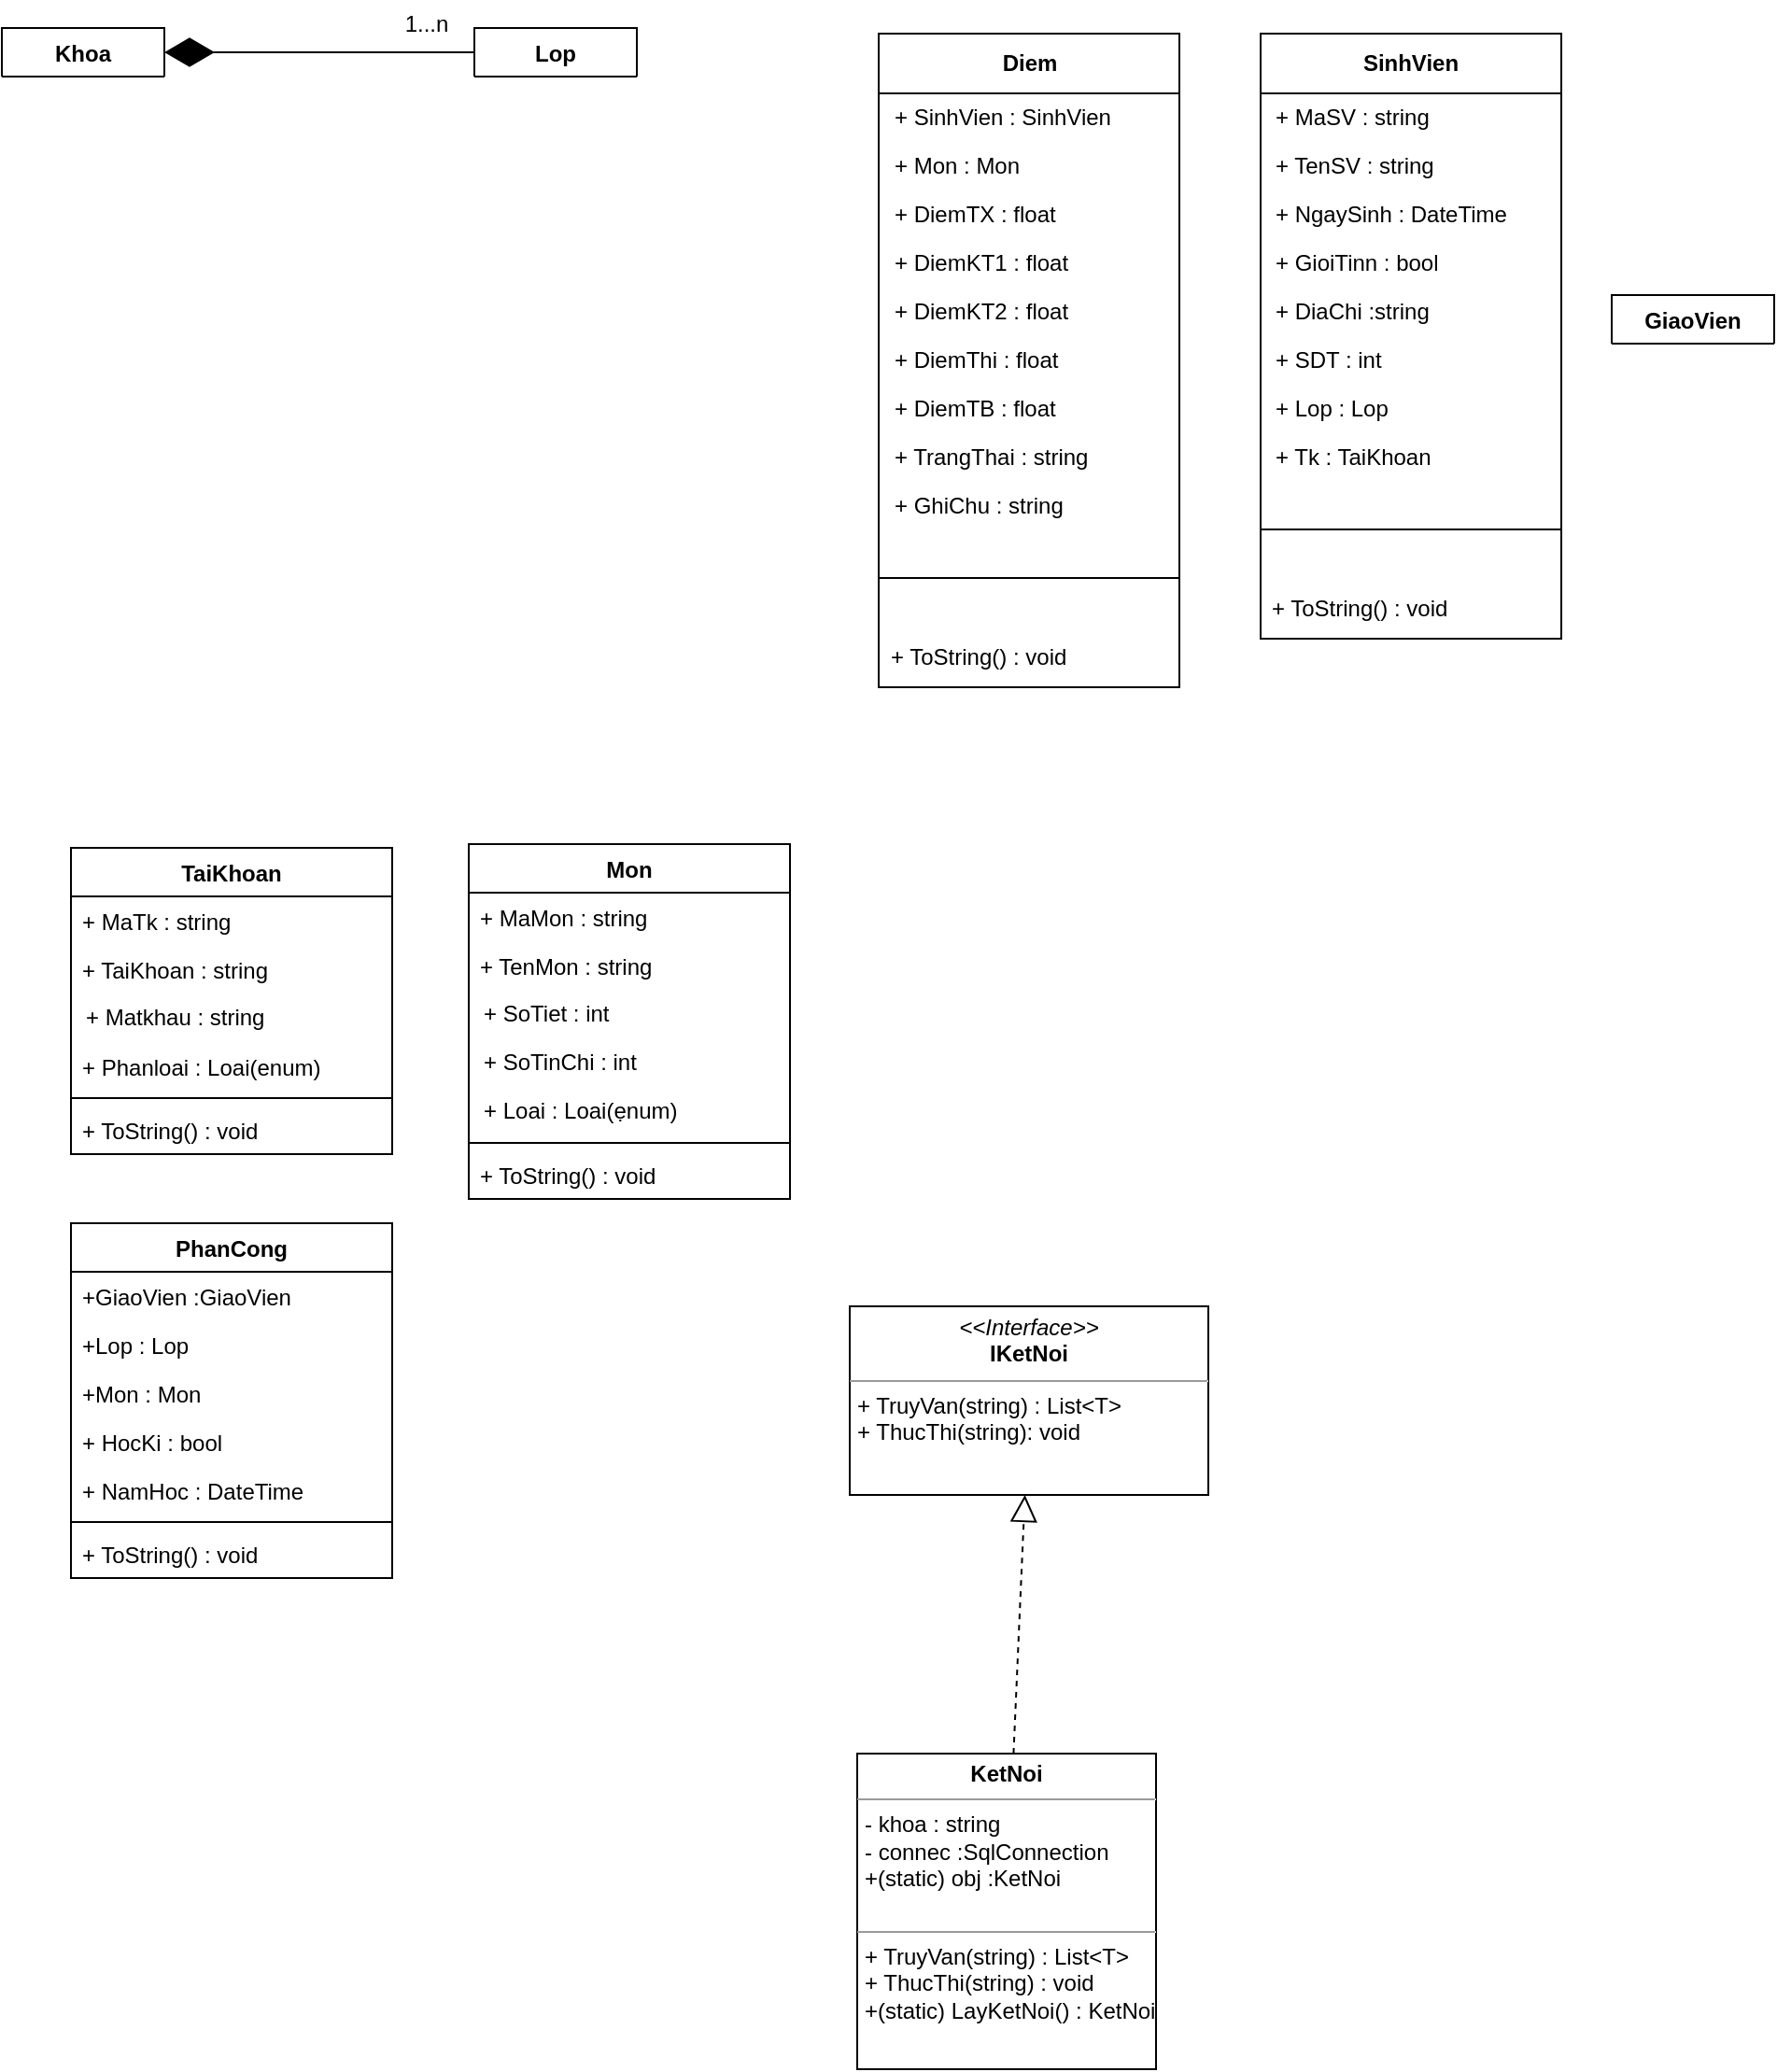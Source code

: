 <mxfile version="21.7.5" type="device">
  <diagram name="Page-1" id="QsWFLF-11UJMXmpPRsqb">
    <mxGraphModel dx="1264" dy="1356" grid="0" gridSize="10" guides="1" tooltips="1" connect="1" arrows="1" fold="1" page="0" pageScale="1" pageWidth="850" pageHeight="1100" math="0" shadow="0">
      <root>
        <mxCell id="0" />
        <mxCell id="1" parent="0" />
        <object label="Diem" MaSV="string" TenSV="string" NgaySinh="DateTime" DiaChi="string" SDT="int" MaLop="Lop" MaTk="TaiKhoan" id="J2x1u3XhuQ61lxwwrDlp-1">
          <mxCell style="swimlane;fontStyle=1;align=center;verticalAlign=middle;childLayout=stackLayout;horizontal=1;startSize=32;horizontalStack=0;resizeParent=1;resizeParentMax=0;resizeLast=0;collapsible=1;marginBottom=0;whiteSpace=wrap;html=1;" vertex="1" parent="1">
            <mxGeometry x="251.5" y="-693" width="161" height="350" as="geometry">
              <mxRectangle x="309" y="-292" width="86" height="26" as="alternateBounds" />
            </mxGeometry>
          </mxCell>
        </object>
        <mxCell id="J2x1u3XhuQ61lxwwrDlp-6" value="+ SinhVien : SinhVien" style="text;html=1;align=left;verticalAlign=middle;resizable=0;points=[];autosize=1;strokeColor=none;fillColor=none;spacingLeft=6;" vertex="1" parent="J2x1u3XhuQ61lxwwrDlp-1">
          <mxGeometry y="32" width="161" height="26" as="geometry" />
        </mxCell>
        <mxCell id="J2x1u3XhuQ61lxwwrDlp-5" value="+ Mon : Mon" style="text;html=1;align=left;verticalAlign=middle;resizable=0;points=[];autosize=1;strokeColor=none;fillColor=none;spacingLeft=6;" vertex="1" parent="J2x1u3XhuQ61lxwwrDlp-1">
          <mxGeometry y="58" width="161" height="26" as="geometry" />
        </mxCell>
        <mxCell id="J2x1u3XhuQ61lxwwrDlp-7" value="+ DiemTX : float" style="text;html=1;align=left;verticalAlign=middle;resizable=0;points=[];autosize=1;strokeColor=none;fillColor=none;spacingLeft=6;" vertex="1" parent="J2x1u3XhuQ61lxwwrDlp-1">
          <mxGeometry y="84" width="161" height="26" as="geometry" />
        </mxCell>
        <mxCell id="J2x1u3XhuQ61lxwwrDlp-9" value="+ DiemKT1 : float" style="text;html=1;align=left;verticalAlign=middle;resizable=0;points=[];autosize=1;strokeColor=none;fillColor=none;spacingLeft=6;" vertex="1" parent="J2x1u3XhuQ61lxwwrDlp-1">
          <mxGeometry y="110" width="161" height="26" as="geometry" />
        </mxCell>
        <mxCell id="J2x1u3XhuQ61lxwwrDlp-10" value="+ DiemKT2 : float" style="text;html=1;align=left;verticalAlign=middle;resizable=0;points=[];autosize=1;strokeColor=none;fillColor=none;spacingLeft=6;" vertex="1" parent="J2x1u3XhuQ61lxwwrDlp-1">
          <mxGeometry y="136" width="161" height="26" as="geometry" />
        </mxCell>
        <mxCell id="J2x1u3XhuQ61lxwwrDlp-11" value="+ DiemThi : float" style="text;html=1;align=left;verticalAlign=middle;resizable=0;points=[];autosize=1;strokeColor=none;fillColor=none;spacingLeft=6;" vertex="1" parent="J2x1u3XhuQ61lxwwrDlp-1">
          <mxGeometry y="162" width="161" height="26" as="geometry" />
        </mxCell>
        <mxCell id="J2x1u3XhuQ61lxwwrDlp-12" value="+ DiemTB : float" style="text;html=1;align=left;verticalAlign=middle;resizable=0;points=[];autosize=1;strokeColor=none;fillColor=none;spacingLeft=6;" vertex="1" parent="J2x1u3XhuQ61lxwwrDlp-1">
          <mxGeometry y="188" width="161" height="26" as="geometry" />
        </mxCell>
        <mxCell id="J2x1u3XhuQ61lxwwrDlp-13" value="+ TrangThai : string" style="text;html=1;align=left;verticalAlign=middle;resizable=0;points=[];autosize=1;strokeColor=none;fillColor=none;spacingLeft=6;" vertex="1" parent="J2x1u3XhuQ61lxwwrDlp-1">
          <mxGeometry y="214" width="161" height="26" as="geometry" />
        </mxCell>
        <mxCell id="J2x1u3XhuQ61lxwwrDlp-83" value="+ GhiChu : string" style="text;html=1;align=left;verticalAlign=middle;resizable=0;points=[];autosize=1;strokeColor=none;fillColor=none;spacingLeft=6;" vertex="1" parent="J2x1u3XhuQ61lxwwrDlp-1">
          <mxGeometry y="240" width="161" height="26" as="geometry" />
        </mxCell>
        <mxCell id="J2x1u3XhuQ61lxwwrDlp-3" value="" style="line;strokeWidth=1;fillColor=none;align=left;verticalAlign=middle;spacingTop=-1;spacingLeft=3;spacingRight=3;rotatable=0;labelPosition=right;points=[];portConstraint=eastwest;strokeColor=inherit;" vertex="1" parent="J2x1u3XhuQ61lxwwrDlp-1">
          <mxGeometry y="266" width="161" height="51" as="geometry" />
        </mxCell>
        <mxCell id="J2x1u3XhuQ61lxwwrDlp-4" value="+ ToString() : void" style="text;strokeColor=none;fillColor=none;align=left;verticalAlign=middle;spacingLeft=4;spacingRight=4;overflow=hidden;rotatable=0;points=[[0,0.5],[1,0.5]];portConstraint=eastwest;whiteSpace=wrap;html=1;" vertex="1" parent="J2x1u3XhuQ61lxwwrDlp-1">
          <mxGeometry y="317" width="161" height="33" as="geometry" />
        </mxCell>
        <mxCell id="J2x1u3XhuQ61lxwwrDlp-14" value="GiaoVien" style="swimlane;fontStyle=1;align=center;verticalAlign=top;childLayout=stackLayout;horizontal=1;startSize=26;horizontalStack=0;resizeParent=1;resizeParentMax=0;resizeLast=0;collapsible=1;marginBottom=0;whiteSpace=wrap;html=1;" vertex="1" collapsed="1" parent="1">
          <mxGeometry x="644" y="-553" width="87" height="26" as="geometry">
            <mxRectangle x="644" y="-553" width="172" height="268" as="alternateBounds" />
          </mxGeometry>
        </mxCell>
        <mxCell id="J2x1u3XhuQ61lxwwrDlp-15" value="+ MaGV : string" style="text;strokeColor=none;fillColor=none;align=left;verticalAlign=top;spacingLeft=4;spacingRight=4;overflow=hidden;rotatable=0;points=[[0,0.5],[1,0.5]];portConstraint=eastwest;whiteSpace=wrap;html=1;" vertex="1" parent="J2x1u3XhuQ61lxwwrDlp-14">
          <mxGeometry y="26" width="172" height="26" as="geometry" />
        </mxCell>
        <mxCell id="J2x1u3XhuQ61lxwwrDlp-18" value="+ TenGV : string" style="text;strokeColor=none;fillColor=none;align=left;verticalAlign=top;spacingLeft=4;spacingRight=4;overflow=hidden;rotatable=0;points=[[0,0.5],[1,0.5]];portConstraint=eastwest;whiteSpace=wrap;html=1;" vertex="1" parent="J2x1u3XhuQ61lxwwrDlp-14">
          <mxGeometry y="52" width="172" height="26" as="geometry" />
        </mxCell>
        <mxCell id="J2x1u3XhuQ61lxwwrDlp-19" value="+ NgaySinh : DateTime" style="text;strokeColor=none;fillColor=none;align=left;verticalAlign=top;spacingLeft=4;spacingRight=4;overflow=hidden;rotatable=0;points=[[0,0.5],[1,0.5]];portConstraint=eastwest;whiteSpace=wrap;html=1;" vertex="1" parent="J2x1u3XhuQ61lxwwrDlp-14">
          <mxGeometry y="78" width="172" height="26" as="geometry" />
        </mxCell>
        <mxCell id="J2x1u3XhuQ61lxwwrDlp-20" value="+ GioiTinh : bool" style="text;strokeColor=none;fillColor=none;align=left;verticalAlign=top;spacingLeft=4;spacingRight=4;overflow=hidden;rotatable=0;points=[[0,0.5],[1,0.5]];portConstraint=eastwest;whiteSpace=wrap;html=1;" vertex="1" parent="J2x1u3XhuQ61lxwwrDlp-14">
          <mxGeometry y="104" width="172" height="26" as="geometry" />
        </mxCell>
        <mxCell id="J2x1u3XhuQ61lxwwrDlp-21" value="+ DiaChi : string" style="text;strokeColor=none;fillColor=none;align=left;verticalAlign=top;spacingLeft=4;spacingRight=4;overflow=hidden;rotatable=0;points=[[0,0.5],[1,0.5]];portConstraint=eastwest;whiteSpace=wrap;html=1;" vertex="1" parent="J2x1u3XhuQ61lxwwrDlp-14">
          <mxGeometry y="130" width="172" height="26" as="geometry" />
        </mxCell>
        <mxCell id="J2x1u3XhuQ61lxwwrDlp-22" value="+ SDT : int" style="text;strokeColor=none;fillColor=none;align=left;verticalAlign=top;spacingLeft=4;spacingRight=4;overflow=hidden;rotatable=0;points=[[0,0.5],[1,0.5]];portConstraint=eastwest;whiteSpace=wrap;html=1;" vertex="1" parent="J2x1u3XhuQ61lxwwrDlp-14">
          <mxGeometry y="156" width="172" height="26" as="geometry" />
        </mxCell>
        <mxCell id="J2x1u3XhuQ61lxwwrDlp-24" value="+ Khoa : Khoa" style="text;strokeColor=none;fillColor=none;align=left;verticalAlign=top;spacingLeft=4;spacingRight=4;overflow=hidden;rotatable=0;points=[[0,0.5],[1,0.5]];portConstraint=eastwest;whiteSpace=wrap;html=1;" vertex="1" parent="J2x1u3XhuQ61lxwwrDlp-14">
          <mxGeometry y="182" width="172" height="26" as="geometry" />
        </mxCell>
        <mxCell id="J2x1u3XhuQ61lxwwrDlp-23" value="+ Tk : TaiKhoan" style="text;html=1;align=left;verticalAlign=middle;resizable=0;points=[];autosize=1;strokeColor=none;fillColor=none;spacingLeft=6;" vertex="1" parent="J2x1u3XhuQ61lxwwrDlp-14">
          <mxGeometry y="208" width="172" height="26" as="geometry" />
        </mxCell>
        <mxCell id="J2x1u3XhuQ61lxwwrDlp-16" value="" style="line;strokeWidth=1;fillColor=none;align=left;verticalAlign=middle;spacingTop=-1;spacingLeft=3;spacingRight=3;rotatable=0;labelPosition=right;points=[];portConstraint=eastwest;strokeColor=inherit;" vertex="1" parent="J2x1u3XhuQ61lxwwrDlp-14">
          <mxGeometry y="234" width="172" height="8" as="geometry" />
        </mxCell>
        <mxCell id="J2x1u3XhuQ61lxwwrDlp-17" value="+ ToString() : void" style="text;strokeColor=none;fillColor=none;align=left;verticalAlign=top;spacingLeft=4;spacingRight=4;overflow=hidden;rotatable=0;points=[[0,0.5],[1,0.5]];portConstraint=eastwest;whiteSpace=wrap;html=1;" vertex="1" parent="J2x1u3XhuQ61lxwwrDlp-14">
          <mxGeometry y="242" width="172" height="26" as="geometry" />
        </mxCell>
        <mxCell id="J2x1u3XhuQ61lxwwrDlp-25" value="Mon" style="swimlane;fontStyle=1;align=center;verticalAlign=top;childLayout=stackLayout;horizontal=1;startSize=26;horizontalStack=0;resizeParent=1;resizeParentMax=0;resizeLast=0;collapsible=1;marginBottom=0;whiteSpace=wrap;html=1;" vertex="1" parent="1">
          <mxGeometry x="32" y="-259" width="172" height="190" as="geometry">
            <mxRectangle x="32" y="-259" width="87" height="26" as="alternateBounds" />
          </mxGeometry>
        </mxCell>
        <mxCell id="J2x1u3XhuQ61lxwwrDlp-26" value="+ MaMon : string" style="text;strokeColor=none;fillColor=none;align=left;verticalAlign=top;spacingLeft=4;spacingRight=4;overflow=hidden;rotatable=0;points=[[0,0.5],[1,0.5]];portConstraint=eastwest;whiteSpace=wrap;html=1;" vertex="1" parent="J2x1u3XhuQ61lxwwrDlp-25">
          <mxGeometry y="26" width="172" height="26" as="geometry" />
        </mxCell>
        <mxCell id="J2x1u3XhuQ61lxwwrDlp-27" value="+ TenMon : string" style="text;strokeColor=none;fillColor=none;align=left;verticalAlign=top;spacingLeft=4;spacingRight=4;overflow=hidden;rotatable=0;points=[[0,0.5],[1,0.5]];portConstraint=eastwest;whiteSpace=wrap;html=1;" vertex="1" parent="J2x1u3XhuQ61lxwwrDlp-25">
          <mxGeometry y="52" width="172" height="26" as="geometry" />
        </mxCell>
        <mxCell id="J2x1u3XhuQ61lxwwrDlp-33" value="+ SoTiet : int" style="text;html=1;align=left;verticalAlign=middle;resizable=0;points=[];autosize=1;strokeColor=none;fillColor=none;spacingLeft=6;" vertex="1" parent="J2x1u3XhuQ61lxwwrDlp-25">
          <mxGeometry y="78" width="172" height="26" as="geometry" />
        </mxCell>
        <mxCell id="J2x1u3XhuQ61lxwwrDlp-82" value="+ SoTinChi : int" style="text;html=1;align=left;verticalAlign=middle;resizable=0;points=[];autosize=1;strokeColor=none;fillColor=none;spacingLeft=6;" vertex="1" parent="J2x1u3XhuQ61lxwwrDlp-25">
          <mxGeometry y="104" width="172" height="26" as="geometry" />
        </mxCell>
        <mxCell id="J2x1u3XhuQ61lxwwrDlp-81" value="+ Loai : Loai(ẹnum)" style="text;html=1;align=left;verticalAlign=middle;resizable=0;points=[];autosize=1;strokeColor=none;fillColor=none;spacingLeft=6;" vertex="1" parent="J2x1u3XhuQ61lxwwrDlp-25">
          <mxGeometry y="130" width="172" height="26" as="geometry" />
        </mxCell>
        <mxCell id="J2x1u3XhuQ61lxwwrDlp-34" value="" style="line;strokeWidth=1;fillColor=none;align=left;verticalAlign=middle;spacingTop=-1;spacingLeft=3;spacingRight=3;rotatable=0;labelPosition=right;points=[];portConstraint=eastwest;strokeColor=inherit;" vertex="1" parent="J2x1u3XhuQ61lxwwrDlp-25">
          <mxGeometry y="156" width="172" height="8" as="geometry" />
        </mxCell>
        <mxCell id="J2x1u3XhuQ61lxwwrDlp-35" value="+ ToString() : void" style="text;strokeColor=none;fillColor=none;align=left;verticalAlign=top;spacingLeft=4;spacingRight=4;overflow=hidden;rotatable=0;points=[[0,0.5],[1,0.5]];portConstraint=eastwest;whiteSpace=wrap;html=1;" vertex="1" parent="J2x1u3XhuQ61lxwwrDlp-25">
          <mxGeometry y="164" width="172" height="26" as="geometry" />
        </mxCell>
        <mxCell id="J2x1u3XhuQ61lxwwrDlp-48" value="TaiKhoan" style="swimlane;fontStyle=1;align=center;verticalAlign=top;childLayout=stackLayout;horizontal=1;startSize=26;horizontalStack=0;resizeParent=1;resizeParentMax=0;resizeLast=0;collapsible=1;marginBottom=0;whiteSpace=wrap;html=1;" vertex="1" parent="1">
          <mxGeometry x="-181" y="-257" width="172" height="164" as="geometry">
            <mxRectangle x="50" y="-168" width="87" height="26" as="alternateBounds" />
          </mxGeometry>
        </mxCell>
        <mxCell id="J2x1u3XhuQ61lxwwrDlp-49" value="+ MaTk : string" style="text;strokeColor=none;fillColor=none;align=left;verticalAlign=top;spacingLeft=4;spacingRight=4;overflow=hidden;rotatable=0;points=[[0,0.5],[1,0.5]];portConstraint=eastwest;whiteSpace=wrap;html=1;" vertex="1" parent="J2x1u3XhuQ61lxwwrDlp-48">
          <mxGeometry y="26" width="172" height="26" as="geometry" />
        </mxCell>
        <mxCell id="J2x1u3XhuQ61lxwwrDlp-50" value="+ TaiKhoan : string" style="text;strokeColor=none;fillColor=none;align=left;verticalAlign=top;spacingLeft=4;spacingRight=4;overflow=hidden;rotatable=0;points=[[0,0.5],[1,0.5]];portConstraint=eastwest;whiteSpace=wrap;html=1;" vertex="1" parent="J2x1u3XhuQ61lxwwrDlp-48">
          <mxGeometry y="52" width="172" height="26" as="geometry" />
        </mxCell>
        <mxCell id="J2x1u3XhuQ61lxwwrDlp-51" value="+ Matkhau : string" style="text;html=1;align=left;verticalAlign=middle;resizable=0;points=[];autosize=1;strokeColor=none;fillColor=none;spacingLeft=6;" vertex="1" parent="J2x1u3XhuQ61lxwwrDlp-48">
          <mxGeometry y="78" width="172" height="26" as="geometry" />
        </mxCell>
        <mxCell id="J2x1u3XhuQ61lxwwrDlp-52" value="+ Phanloai : Loai(enum)" style="text;strokeColor=none;fillColor=none;align=left;verticalAlign=top;spacingLeft=4;spacingRight=4;overflow=hidden;rotatable=0;points=[[0,0.5],[1,0.5]];portConstraint=eastwest;whiteSpace=wrap;html=1;" vertex="1" parent="J2x1u3XhuQ61lxwwrDlp-48">
          <mxGeometry y="104" width="172" height="26" as="geometry" />
        </mxCell>
        <mxCell id="J2x1u3XhuQ61lxwwrDlp-54" value="" style="line;strokeWidth=1;fillColor=none;align=left;verticalAlign=middle;spacingTop=-1;spacingLeft=3;spacingRight=3;rotatable=0;labelPosition=right;points=[];portConstraint=eastwest;strokeColor=inherit;" vertex="1" parent="J2x1u3XhuQ61lxwwrDlp-48">
          <mxGeometry y="130" width="172" height="8" as="geometry" />
        </mxCell>
        <mxCell id="J2x1u3XhuQ61lxwwrDlp-55" value="+ ToString() : void" style="text;strokeColor=none;fillColor=none;align=left;verticalAlign=top;spacingLeft=4;spacingRight=4;overflow=hidden;rotatable=0;points=[[0,0.5],[1,0.5]];portConstraint=eastwest;whiteSpace=wrap;html=1;" vertex="1" parent="J2x1u3XhuQ61lxwwrDlp-48">
          <mxGeometry y="138" width="172" height="26" as="geometry" />
        </mxCell>
        <mxCell id="J2x1u3XhuQ61lxwwrDlp-56" value="Lop" style="swimlane;fontStyle=1;align=center;verticalAlign=top;childLayout=stackLayout;horizontal=1;startSize=26;horizontalStack=0;resizeParent=1;resizeParentMax=0;resizeLast=0;collapsible=1;marginBottom=0;whiteSpace=wrap;html=1;" vertex="1" collapsed="1" parent="1">
          <mxGeometry x="35" y="-696" width="87" height="26" as="geometry">
            <mxRectangle x="35" y="-696" width="172" height="190" as="alternateBounds" />
          </mxGeometry>
        </mxCell>
        <mxCell id="J2x1u3XhuQ61lxwwrDlp-57" value="+ MaLop : string" style="text;strokeColor=none;fillColor=none;align=left;verticalAlign=top;spacingLeft=4;spacingRight=4;overflow=hidden;rotatable=0;points=[[0,0.5],[1,0.5]];portConstraint=eastwest;whiteSpace=wrap;html=1;" vertex="1" parent="J2x1u3XhuQ61lxwwrDlp-56">
          <mxGeometry y="26" width="172" height="26" as="geometry" />
        </mxCell>
        <mxCell id="J2x1u3XhuQ61lxwwrDlp-58" value="+ TenLop : string" style="text;strokeColor=none;fillColor=none;align=left;verticalAlign=top;spacingLeft=4;spacingRight=4;overflow=hidden;rotatable=0;points=[[0,0.5],[1,0.5]];portConstraint=eastwest;whiteSpace=wrap;html=1;" vertex="1" parent="J2x1u3XhuQ61lxwwrDlp-56">
          <mxGeometry y="52" width="172" height="26" as="geometry" />
        </mxCell>
        <mxCell id="J2x1u3XhuQ61lxwwrDlp-59" value="+ SoSV : int" style="text;html=1;align=left;verticalAlign=middle;resizable=0;points=[];autosize=1;strokeColor=none;fillColor=none;spacingLeft=6;" vertex="1" parent="J2x1u3XhuQ61lxwwrDlp-56">
          <mxGeometry y="78" width="172" height="26" as="geometry" />
        </mxCell>
        <mxCell id="J2x1u3XhuQ61lxwwrDlp-60" value="+ Khoa : Khoa" style="text;strokeColor=none;fillColor=none;align=left;verticalAlign=top;spacingLeft=4;spacingRight=4;overflow=hidden;rotatable=0;points=[[0,0.5],[1,0.5]];portConstraint=eastwest;whiteSpace=wrap;html=1;" vertex="1" parent="J2x1u3XhuQ61lxwwrDlp-56">
          <mxGeometry y="104" width="172" height="26" as="geometry" />
        </mxCell>
        <mxCell id="J2x1u3XhuQ61lxwwrDlp-61" value="+ GiaoVien : GiaoVien" style="text;html=1;align=left;verticalAlign=middle;resizable=0;points=[];autosize=1;strokeColor=none;fillColor=none;spacingLeft=6;" vertex="1" parent="J2x1u3XhuQ61lxwwrDlp-56">
          <mxGeometry y="130" width="172" height="26" as="geometry" />
        </mxCell>
        <mxCell id="J2x1u3XhuQ61lxwwrDlp-62" value="" style="line;strokeWidth=1;fillColor=none;align=left;verticalAlign=middle;spacingTop=-1;spacingLeft=3;spacingRight=3;rotatable=0;labelPosition=right;points=[];portConstraint=eastwest;strokeColor=inherit;" vertex="1" parent="J2x1u3XhuQ61lxwwrDlp-56">
          <mxGeometry y="156" width="172" height="8" as="geometry" />
        </mxCell>
        <mxCell id="J2x1u3XhuQ61lxwwrDlp-63" value="+ ToString() : void" style="text;strokeColor=none;fillColor=none;align=left;verticalAlign=top;spacingLeft=4;spacingRight=4;overflow=hidden;rotatable=0;points=[[0,0.5],[1,0.5]];portConstraint=eastwest;whiteSpace=wrap;html=1;" vertex="1" parent="J2x1u3XhuQ61lxwwrDlp-56">
          <mxGeometry y="164" width="172" height="26" as="geometry" />
        </mxCell>
        <object label="SinhVien" MaSV="string" TenSV="string" NgaySinh="DateTime" DiaChi="string" SDT="int" MaLop="Lop" MaTk="TaiKhoan" id="J2x1u3XhuQ61lxwwrDlp-64">
          <mxCell style="swimlane;fontStyle=1;align=center;verticalAlign=middle;childLayout=stackLayout;horizontal=1;startSize=32;horizontalStack=0;resizeParent=1;resizeParentMax=0;resizeLast=0;collapsible=1;marginBottom=0;whiteSpace=wrap;html=1;" vertex="1" parent="1">
            <mxGeometry x="456" y="-693" width="161" height="324" as="geometry">
              <mxRectangle x="61" y="-301" width="86" height="26" as="alternateBounds" />
            </mxGeometry>
          </mxCell>
        </object>
        <mxCell id="J2x1u3XhuQ61lxwwrDlp-65" value="+ MaSV : string" style="text;html=1;align=left;verticalAlign=middle;resizable=0;points=[];autosize=1;strokeColor=none;fillColor=none;spacingLeft=6;" vertex="1" parent="J2x1u3XhuQ61lxwwrDlp-64">
          <mxGeometry y="32" width="161" height="26" as="geometry" />
        </mxCell>
        <mxCell id="J2x1u3XhuQ61lxwwrDlp-66" value="+ TenSV : string" style="text;html=1;align=left;verticalAlign=middle;resizable=0;points=[];autosize=1;strokeColor=none;fillColor=none;spacingLeft=6;" vertex="1" parent="J2x1u3XhuQ61lxwwrDlp-64">
          <mxGeometry y="58" width="161" height="26" as="geometry" />
        </mxCell>
        <mxCell id="J2x1u3XhuQ61lxwwrDlp-67" value="+ NgaySinh : DateTime" style="text;html=1;align=left;verticalAlign=middle;resizable=0;points=[];autosize=1;strokeColor=none;fillColor=none;spacingLeft=6;" vertex="1" parent="J2x1u3XhuQ61lxwwrDlp-64">
          <mxGeometry y="84" width="161" height="26" as="geometry" />
        </mxCell>
        <mxCell id="J2x1u3XhuQ61lxwwrDlp-68" value="+ GioiTinn : bool" style="text;html=1;align=left;verticalAlign=middle;resizable=0;points=[];autosize=1;strokeColor=none;fillColor=none;spacingLeft=6;" vertex="1" parent="J2x1u3XhuQ61lxwwrDlp-64">
          <mxGeometry y="110" width="161" height="26" as="geometry" />
        </mxCell>
        <mxCell id="J2x1u3XhuQ61lxwwrDlp-69" value="+ DiaChi :string" style="text;html=1;align=left;verticalAlign=middle;resizable=0;points=[];autosize=1;strokeColor=none;fillColor=none;spacingLeft=6;" vertex="1" parent="J2x1u3XhuQ61lxwwrDlp-64">
          <mxGeometry y="136" width="161" height="26" as="geometry" />
        </mxCell>
        <mxCell id="J2x1u3XhuQ61lxwwrDlp-70" value="+ SDT : int" style="text;html=1;align=left;verticalAlign=middle;resizable=0;points=[];autosize=1;strokeColor=none;fillColor=none;spacingLeft=6;" vertex="1" parent="J2x1u3XhuQ61lxwwrDlp-64">
          <mxGeometry y="162" width="161" height="26" as="geometry" />
        </mxCell>
        <mxCell id="J2x1u3XhuQ61lxwwrDlp-71" value="+ Lop : Lop" style="text;html=1;align=left;verticalAlign=middle;resizable=0;points=[];autosize=1;strokeColor=none;fillColor=none;spacingLeft=6;" vertex="1" parent="J2x1u3XhuQ61lxwwrDlp-64">
          <mxGeometry y="188" width="161" height="26" as="geometry" />
        </mxCell>
        <mxCell id="J2x1u3XhuQ61lxwwrDlp-72" value="+ Tk : TaiKhoan" style="text;html=1;align=left;verticalAlign=middle;resizable=0;points=[];autosize=1;strokeColor=none;fillColor=none;spacingLeft=6;" vertex="1" parent="J2x1u3XhuQ61lxwwrDlp-64">
          <mxGeometry y="214" width="161" height="26" as="geometry" />
        </mxCell>
        <mxCell id="J2x1u3XhuQ61lxwwrDlp-73" value="" style="line;strokeWidth=1;fillColor=none;align=left;verticalAlign=middle;spacingTop=-1;spacingLeft=3;spacingRight=3;rotatable=0;labelPosition=right;points=[];portConstraint=eastwest;strokeColor=inherit;" vertex="1" parent="J2x1u3XhuQ61lxwwrDlp-64">
          <mxGeometry y="240" width="161" height="51" as="geometry" />
        </mxCell>
        <mxCell id="J2x1u3XhuQ61lxwwrDlp-74" value="+ ToString() : void" style="text;strokeColor=none;fillColor=none;align=left;verticalAlign=middle;spacingLeft=4;spacingRight=4;overflow=hidden;rotatable=0;points=[[0,0.5],[1,0.5]];portConstraint=eastwest;whiteSpace=wrap;html=1;" vertex="1" parent="J2x1u3XhuQ61lxwwrDlp-64">
          <mxGeometry y="291" width="161" height="33" as="geometry" />
        </mxCell>
        <mxCell id="J2x1u3XhuQ61lxwwrDlp-75" value="Khoa" style="swimlane;fontStyle=1;align=center;verticalAlign=top;childLayout=stackLayout;horizontal=1;startSize=26;horizontalStack=0;resizeParent=1;resizeParentMax=0;resizeLast=0;collapsible=1;marginBottom=0;whiteSpace=wrap;html=1;" vertex="1" collapsed="1" parent="1">
          <mxGeometry x="-218" y="-696" width="87" height="26" as="geometry">
            <mxRectangle x="-218" y="-696" width="172" height="112" as="alternateBounds" />
          </mxGeometry>
        </mxCell>
        <mxCell id="J2x1u3XhuQ61lxwwrDlp-76" value="+ MaKhoa : string" style="text;strokeColor=none;fillColor=none;align=left;verticalAlign=top;spacingLeft=4;spacingRight=4;overflow=hidden;rotatable=0;points=[[0,0.5],[1,0.5]];portConstraint=eastwest;whiteSpace=wrap;html=1;" vertex="1" parent="J2x1u3XhuQ61lxwwrDlp-75">
          <mxGeometry y="26" width="172" height="26" as="geometry" />
        </mxCell>
        <mxCell id="J2x1u3XhuQ61lxwwrDlp-77" value="+ TenKhoa : string" style="text;strokeColor=none;fillColor=none;align=left;verticalAlign=top;spacingLeft=4;spacingRight=4;overflow=hidden;rotatable=0;points=[[0,0.5],[1,0.5]];portConstraint=eastwest;whiteSpace=wrap;html=1;" vertex="1" parent="J2x1u3XhuQ61lxwwrDlp-75">
          <mxGeometry y="52" width="172" height="26" as="geometry" />
        </mxCell>
        <mxCell id="J2x1u3XhuQ61lxwwrDlp-79" value="" style="line;strokeWidth=1;fillColor=none;align=left;verticalAlign=middle;spacingTop=-1;spacingLeft=3;spacingRight=3;rotatable=0;labelPosition=right;points=[];portConstraint=eastwest;strokeColor=inherit;" vertex="1" parent="J2x1u3XhuQ61lxwwrDlp-75">
          <mxGeometry y="78" width="172" height="8" as="geometry" />
        </mxCell>
        <mxCell id="J2x1u3XhuQ61lxwwrDlp-80" value="+ ToString() : void" style="text;strokeColor=none;fillColor=none;align=left;verticalAlign=top;spacingLeft=4;spacingRight=4;overflow=hidden;rotatable=0;points=[[0,0.5],[1,0.5]];portConstraint=eastwest;whiteSpace=wrap;html=1;" vertex="1" parent="J2x1u3XhuQ61lxwwrDlp-75">
          <mxGeometry y="86" width="172" height="26" as="geometry" />
        </mxCell>
        <mxCell id="J2x1u3XhuQ61lxwwrDlp-84" value="PhanCong" style="swimlane;fontStyle=1;align=center;verticalAlign=top;childLayout=stackLayout;horizontal=1;startSize=26;horizontalStack=0;resizeParent=1;resizeParentMax=0;resizeLast=0;collapsible=1;marginBottom=0;whiteSpace=wrap;html=1;" vertex="1" parent="1">
          <mxGeometry x="-181" y="-56" width="172" height="190" as="geometry">
            <mxRectangle x="410" y="-127" width="87" height="26" as="alternateBounds" />
          </mxGeometry>
        </mxCell>
        <mxCell id="J2x1u3XhuQ61lxwwrDlp-85" value="+GiaoVien :GiaoVien" style="text;strokeColor=none;fillColor=none;align=left;verticalAlign=top;spacingLeft=4;spacingRight=4;overflow=hidden;rotatable=0;points=[[0,0.5],[1,0.5]];portConstraint=eastwest;whiteSpace=wrap;html=1;" vertex="1" parent="J2x1u3XhuQ61lxwwrDlp-84">
          <mxGeometry y="26" width="172" height="26" as="geometry" />
        </mxCell>
        <mxCell id="J2x1u3XhuQ61lxwwrDlp-86" value="+Lop : Lop" style="text;strokeColor=none;fillColor=none;align=left;verticalAlign=top;spacingLeft=4;spacingRight=4;overflow=hidden;rotatable=0;points=[[0,0.5],[1,0.5]];portConstraint=eastwest;whiteSpace=wrap;html=1;" vertex="1" parent="J2x1u3XhuQ61lxwwrDlp-84">
          <mxGeometry y="52" width="172" height="26" as="geometry" />
        </mxCell>
        <mxCell id="J2x1u3XhuQ61lxwwrDlp-87" value="+Mon : Mon" style="text;strokeColor=none;fillColor=none;align=left;verticalAlign=top;spacingLeft=4;spacingRight=4;overflow=hidden;rotatable=0;points=[[0,0.5],[1,0.5]];portConstraint=eastwest;whiteSpace=wrap;html=1;" vertex="1" parent="J2x1u3XhuQ61lxwwrDlp-84">
          <mxGeometry y="78" width="172" height="26" as="geometry" />
        </mxCell>
        <mxCell id="J2x1u3XhuQ61lxwwrDlp-88" value="+ HocKi : bool" style="text;strokeColor=none;fillColor=none;align=left;verticalAlign=top;spacingLeft=4;spacingRight=4;overflow=hidden;rotatable=0;points=[[0,0.5],[1,0.5]];portConstraint=eastwest;whiteSpace=wrap;html=1;" vertex="1" parent="J2x1u3XhuQ61lxwwrDlp-84">
          <mxGeometry y="104" width="172" height="26" as="geometry" />
        </mxCell>
        <mxCell id="J2x1u3XhuQ61lxwwrDlp-89" value="+ NamHoc : DateTime" style="text;strokeColor=none;fillColor=none;align=left;verticalAlign=top;spacingLeft=4;spacingRight=4;overflow=hidden;rotatable=0;points=[[0,0.5],[1,0.5]];portConstraint=eastwest;whiteSpace=wrap;html=1;" vertex="1" parent="J2x1u3XhuQ61lxwwrDlp-84">
          <mxGeometry y="130" width="172" height="26" as="geometry" />
        </mxCell>
        <mxCell id="J2x1u3XhuQ61lxwwrDlp-93" value="" style="line;strokeWidth=1;fillColor=none;align=left;verticalAlign=middle;spacingTop=-1;spacingLeft=3;spacingRight=3;rotatable=0;labelPosition=right;points=[];portConstraint=eastwest;strokeColor=inherit;" vertex="1" parent="J2x1u3XhuQ61lxwwrDlp-84">
          <mxGeometry y="156" width="172" height="8" as="geometry" />
        </mxCell>
        <mxCell id="J2x1u3XhuQ61lxwwrDlp-94" value="+ ToString() : void" style="text;strokeColor=none;fillColor=none;align=left;verticalAlign=top;spacingLeft=4;spacingRight=4;overflow=hidden;rotatable=0;points=[[0,0.5],[1,0.5]];portConstraint=eastwest;whiteSpace=wrap;html=1;" vertex="1" parent="J2x1u3XhuQ61lxwwrDlp-84">
          <mxGeometry y="164" width="172" height="26" as="geometry" />
        </mxCell>
        <mxCell id="J2x1u3XhuQ61lxwwrDlp-95" value="&lt;p style=&quot;margin:0px;margin-top:4px;text-align:center;&quot;&gt;&lt;i&gt;&amp;lt;&amp;lt;Interface&amp;gt;&amp;gt;&lt;/i&gt;&lt;br&gt;&lt;b&gt;IKetNoi&lt;/b&gt;&lt;/p&gt;&lt;hr size=&quot;1&quot;&gt;&lt;p style=&quot;margin:0px;margin-left:4px;&quot;&gt;+ TruyVan(string) : List&amp;lt;T&amp;gt;&amp;nbsp;&lt;br&gt;+ ThucThi(string): void&lt;/p&gt;" style="verticalAlign=top;align=left;overflow=fill;fontSize=12;fontFamily=Helvetica;html=1;whiteSpace=wrap;strokeColor=default;gradientColor=none;fillColor=default;" vertex="1" parent="1">
          <mxGeometry x="236" y="-11.5" width="192" height="101" as="geometry" />
        </mxCell>
        <mxCell id="J2x1u3XhuQ61lxwwrDlp-108" value="&lt;p style=&quot;margin:0px;margin-top:4px;text-align:center;&quot;&gt;&lt;b&gt;KetNoi&lt;/b&gt;&lt;/p&gt;&lt;hr size=&quot;1&quot;&gt;&lt;p style=&quot;margin:0px;margin-left:4px;&quot;&gt;- khoa : string&lt;/p&gt;&lt;p style=&quot;margin:0px;margin-left:4px;&quot;&gt;- connec :SqlConnection&lt;/p&gt;&lt;p style=&quot;margin:0px;margin-left:4px;&quot;&gt;+(static) obj :KetNoi&lt;/p&gt;&lt;p style=&quot;margin:0px;margin-left:4px;&quot;&gt;&lt;br&gt;&lt;/p&gt;&lt;hr size=&quot;1&quot;&gt;&lt;p style=&quot;margin:0px;margin-left:4px;&quot;&gt;+ TruyVan(string) : List&amp;lt;T&amp;gt;&lt;/p&gt;&lt;p style=&quot;margin:0px;margin-left:4px;&quot;&gt;+ ThucThi(string) : void&lt;/p&gt;&lt;p style=&quot;margin:0px;margin-left:4px;&quot;&gt;+(static) LayKetNoi() : KetNoi&lt;/p&gt;" style="verticalAlign=top;align=left;overflow=fill;fontSize=12;fontFamily=Helvetica;html=1;whiteSpace=wrap;" vertex="1" parent="1">
          <mxGeometry x="240" y="228" width="160" height="169" as="geometry" />
        </mxCell>
        <mxCell id="J2x1u3XhuQ61lxwwrDlp-109" value="" style="endArrow=block;dashed=1;endFill=0;endSize=12;html=1;rounded=0;" edge="1" parent="1" source="J2x1u3XhuQ61lxwwrDlp-108" target="J2x1u3XhuQ61lxwwrDlp-95">
          <mxGeometry width="160" relative="1" as="geometry">
            <mxPoint x="207" y="173" as="sourcePoint" />
            <mxPoint x="367" y="173" as="targetPoint" />
          </mxGeometry>
        </mxCell>
        <mxCell id="J2x1u3XhuQ61lxwwrDlp-112" value="" style="endArrow=diamondThin;endFill=1;endSize=24;html=1;rounded=0;" edge="1" parent="1" source="J2x1u3XhuQ61lxwwrDlp-56" target="J2x1u3XhuQ61lxwwrDlp-75">
          <mxGeometry width="160" relative="1" as="geometry">
            <mxPoint x="-43" y="-528" as="sourcePoint" />
            <mxPoint x="117" y="-528" as="targetPoint" />
          </mxGeometry>
        </mxCell>
        <mxCell id="J2x1u3XhuQ61lxwwrDlp-113" value="1...n" style="text;html=1;align=center;verticalAlign=middle;resizable=0;points=[];autosize=1;strokeColor=none;fillColor=none;" vertex="1" parent="1">
          <mxGeometry x="-12" y="-711" width="41" height="26" as="geometry" />
        </mxCell>
      </root>
    </mxGraphModel>
  </diagram>
</mxfile>
